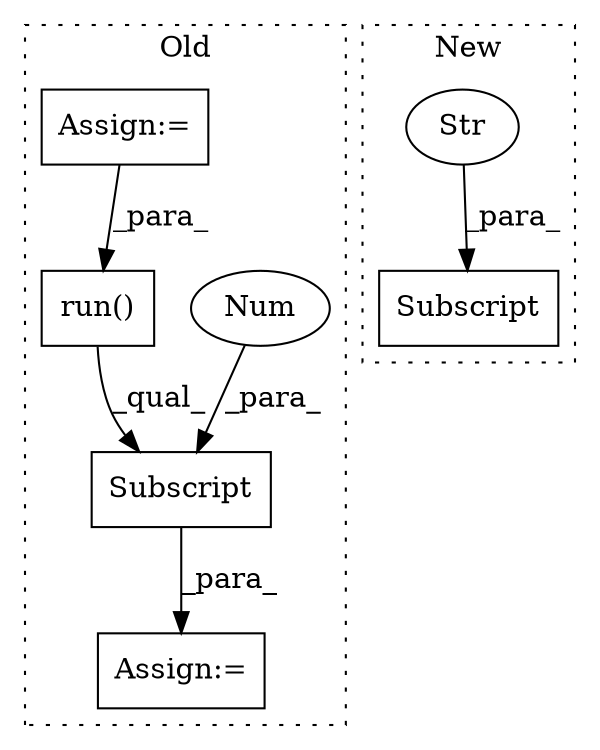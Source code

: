 digraph G {
subgraph cluster0 {
1 [label="run()" a="75" s="3948,3971" l="15,177" shape="box"];
3 [label="Assign:=" a="68" s="4442" l="3" shape="box"];
5 [label="Subscript" a="63" s="4445,0" l="30,0" shape="box"];
6 [label="Num" a="76" s="4472" l="2" shape="ellipse"];
7 [label="Assign:=" a="68" s="3912" l="3" shape="box"];
label = "Old";
style="dotted";
}
subgraph cluster1 {
2 [label="Subscript" a="63" s="4645,0" l="13,0" shape="box"];
4 [label="Str" a="66" s="4649" l="8" shape="ellipse"];
label = "New";
style="dotted";
}
1 -> 5 [label="_qual_"];
4 -> 2 [label="_para_"];
5 -> 3 [label="_para_"];
6 -> 5 [label="_para_"];
7 -> 1 [label="_para_"];
}